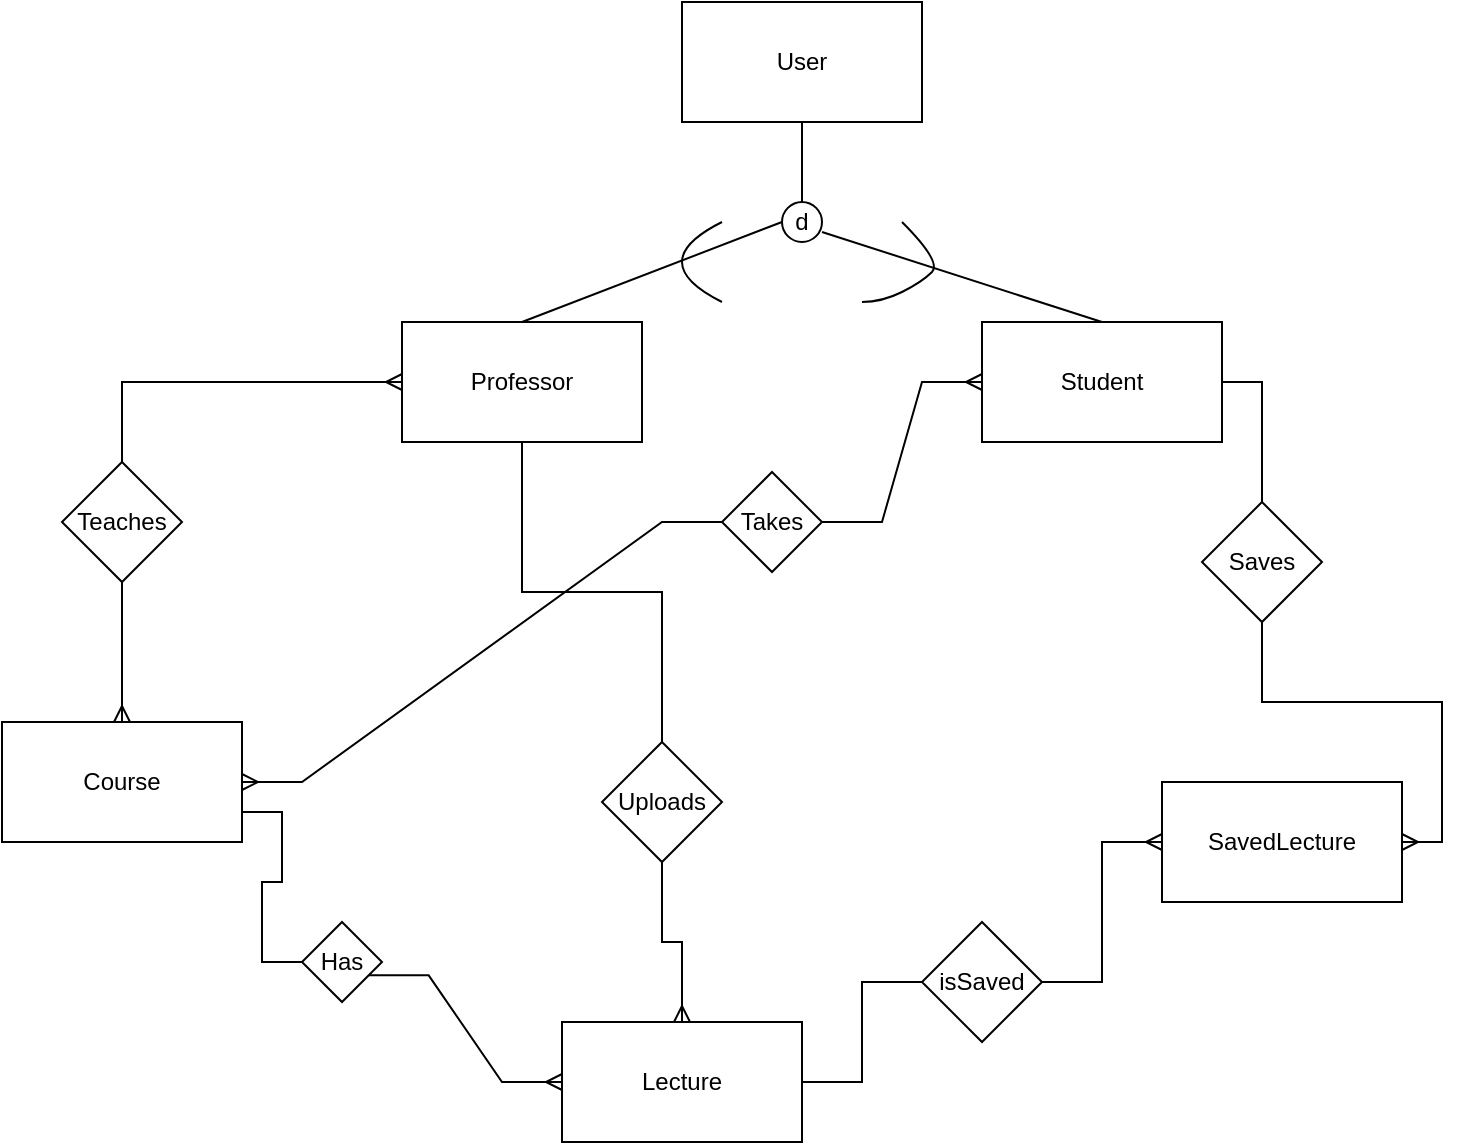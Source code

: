 <mxfile version="16.6.2" type="device"><diagram id="R2lEEEUBdFMjLlhIrx00" name="Page-1"><mxGraphModel dx="1185" dy="665" grid="1" gridSize="10" guides="1" tooltips="1" connect="1" arrows="1" fold="1" page="1" pageScale="1" pageWidth="850" pageHeight="1100" math="0" shadow="0" extFonts="Permanent Marker^https://fonts.googleapis.com/css?family=Permanent+Marker"><root><mxCell id="0"/><mxCell id="1" parent="0"/><mxCell id="PLQL2OonE5ZW-9hZ74QV-7" style="edgeStyle=orthogonalEdgeStyle;rounded=0;orthogonalLoop=1;jettySize=auto;html=1;endArrow=none;endFill=0;" edge="1" parent="1" source="PLQL2OonE5ZW-9hZ74QV-1" target="PLQL2OonE5ZW-9hZ74QV-5"><mxGeometry relative="1" as="geometry"/></mxCell><mxCell id="PLQL2OonE5ZW-9hZ74QV-1" value="User" style="whiteSpace=wrap;html=1;" vertex="1" parent="1"><mxGeometry x="360" y="440" width="120" height="60" as="geometry"/></mxCell><mxCell id="PLQL2OonE5ZW-9hZ74QV-77" style="edgeStyle=orthogonalEdgeStyle;rounded=0;orthogonalLoop=1;jettySize=auto;html=1;exitX=1;exitY=0.5;exitDx=0;exitDy=0;entryX=0.5;entryY=0;entryDx=0;entryDy=0;startArrow=none;startFill=0;endArrow=none;endFill=0;" edge="1" parent="1" source="PLQL2OonE5ZW-9hZ74QV-2" target="PLQL2OonE5ZW-9hZ74QV-63"><mxGeometry relative="1" as="geometry"/></mxCell><mxCell id="PLQL2OonE5ZW-9hZ74QV-2" value="Student" style="whiteSpace=wrap;html=1;" vertex="1" parent="1"><mxGeometry x="510" y="600" width="120" height="60" as="geometry"/></mxCell><mxCell id="PLQL2OonE5ZW-9hZ74QV-50" style="edgeStyle=orthogonalEdgeStyle;rounded=0;orthogonalLoop=1;jettySize=auto;html=1;entryX=0.5;entryY=0;entryDx=0;entryDy=0;endArrow=ERmany;endFill=0;startArrow=none;startFill=0;" edge="1" parent="1" source="PLQL2OonE5ZW-9hZ74QV-52" target="PLQL2OonE5ZW-9hZ74QV-46"><mxGeometry relative="1" as="geometry"/></mxCell><mxCell id="PLQL2OonE5ZW-9hZ74QV-87" style="edgeStyle=orthogonalEdgeStyle;rounded=0;orthogonalLoop=1;jettySize=auto;html=1;startArrow=none;startFill=0;endArrow=ERmany;endFill=0;" edge="1" parent="1" source="PLQL2OonE5ZW-9hZ74QV-88" target="PLQL2OonE5ZW-9hZ74QV-45"><mxGeometry relative="1" as="geometry"/></mxCell><mxCell id="PLQL2OonE5ZW-9hZ74QV-3" value="Professor" style="whiteSpace=wrap;html=1;" vertex="1" parent="1"><mxGeometry x="220" y="600" width="120" height="60" as="geometry"/></mxCell><mxCell id="PLQL2OonE5ZW-9hZ74QV-5" value="d" style="ellipse;whiteSpace=wrap;html=1;aspect=fixed;" vertex="1" parent="1"><mxGeometry x="410" y="540" width="20" height="20" as="geometry"/></mxCell><mxCell id="PLQL2OonE5ZW-9hZ74QV-9" value="" style="endArrow=none;html=1;rounded=0;entryX=0.5;entryY=0;entryDx=0;entryDy=0;" edge="1" parent="1" target="PLQL2OonE5ZW-9hZ74QV-2"><mxGeometry width="50" height="50" relative="1" as="geometry"><mxPoint x="430" y="555" as="sourcePoint"/><mxPoint x="480" y="545" as="targetPoint"/></mxGeometry></mxCell><mxCell id="PLQL2OonE5ZW-9hZ74QV-10" value="" style="endArrow=none;html=1;rounded=0;exitX=0.5;exitY=0;exitDx=0;exitDy=0;" edge="1" parent="1" source="PLQL2OonE5ZW-9hZ74QV-3"><mxGeometry width="50" height="50" relative="1" as="geometry"><mxPoint x="300" y="580" as="sourcePoint"/><mxPoint x="410" y="550" as="targetPoint"/></mxGeometry></mxCell><mxCell id="PLQL2OonE5ZW-9hZ74QV-12" value="" style="curved=1;endArrow=none;html=1;rounded=0;endFill=0;" edge="1" parent="1"><mxGeometry width="50" height="50" relative="1" as="geometry"><mxPoint x="380" y="590" as="sourcePoint"/><mxPoint x="380" y="550" as="targetPoint"/><Array as="points"><mxPoint x="360" y="580"/><mxPoint x="360" y="560"/><mxPoint x="380" y="550"/></Array></mxGeometry></mxCell><mxCell id="PLQL2OonE5ZW-9hZ74QV-15" value="" style="curved=1;endArrow=none;html=1;rounded=0;endFill=0;" edge="1" parent="1"><mxGeometry width="50" height="50" relative="1" as="geometry"><mxPoint x="470" y="550" as="sourcePoint"/><mxPoint x="450" y="590" as="targetPoint"/><Array as="points"><mxPoint x="490" y="570"/><mxPoint x="480" y="580"/><mxPoint x="460" y="590"/><mxPoint x="450" y="590"/></Array></mxGeometry></mxCell><mxCell id="PLQL2OonE5ZW-9hZ74QV-44" value="SavedLecture" style="rounded=0;whiteSpace=wrap;html=1;" vertex="1" parent="1"><mxGeometry x="600" y="830" width="120" height="60" as="geometry"/></mxCell><mxCell id="PLQL2OonE5ZW-9hZ74QV-45" value="Lecture" style="rounded=0;whiteSpace=wrap;html=1;" vertex="1" parent="1"><mxGeometry x="300" y="950" width="120" height="60" as="geometry"/></mxCell><mxCell id="PLQL2OonE5ZW-9hZ74QV-46" value="Course" style="rounded=0;whiteSpace=wrap;html=1;" vertex="1" parent="1"><mxGeometry x="20" y="800" width="120" height="60" as="geometry"/></mxCell><mxCell id="PLQL2OonE5ZW-9hZ74QV-51" value="" style="edgeStyle=entityRelationEdgeStyle;fontSize=12;html=1;endArrow=ERmany;startArrow=none;rounded=0;exitX=1;exitY=0.5;exitDx=0;exitDy=0;entryX=0;entryY=0.5;entryDx=0;entryDy=0;" edge="1" parent="1" source="PLQL2OonE5ZW-9hZ74QV-53" target="PLQL2OonE5ZW-9hZ74QV-2"><mxGeometry width="100" height="100" relative="1" as="geometry"><mxPoint x="370" y="790" as="sourcePoint"/><mxPoint x="470" y="690" as="targetPoint"/></mxGeometry></mxCell><mxCell id="PLQL2OonE5ZW-9hZ74QV-54" value="" style="edgeStyle=entityRelationEdgeStyle;fontSize=12;html=1;endArrow=ERmany;rounded=0;exitX=1;exitY=0.75;exitDx=0;exitDy=0;entryX=0;entryY=0.5;entryDx=0;entryDy=0;startArrow=none;endFill=0;" edge="1" parent="1" source="PLQL2OonE5ZW-9hZ74QV-56" target="PLQL2OonE5ZW-9hZ74QV-45"><mxGeometry width="100" height="100" relative="1" as="geometry"><mxPoint x="100" y="990" as="sourcePoint"/><mxPoint x="200" y="890" as="targetPoint"/></mxGeometry></mxCell><mxCell id="PLQL2OonE5ZW-9hZ74QV-58" value="" style="edgeStyle=entityRelationEdgeStyle;fontSize=12;html=1;endArrow=ERmany;rounded=0;entryX=0;entryY=0.5;entryDx=0;entryDy=0;endFill=0;startArrow=none;" edge="1" parent="1" source="PLQL2OonE5ZW-9hZ74QV-86" target="PLQL2OonE5ZW-9hZ74QV-44"><mxGeometry width="100" height="100" relative="1" as="geometry"><mxPoint x="370" y="790" as="sourcePoint"/><mxPoint x="470" y="690" as="targetPoint"/></mxGeometry></mxCell><mxCell id="PLQL2OonE5ZW-9hZ74QV-53" value="Takes" style="rhombus;whiteSpace=wrap;html=1;rotation=0;" vertex="1" parent="1"><mxGeometry x="380" y="675" width="50" height="50" as="geometry"/></mxCell><mxCell id="PLQL2OonE5ZW-9hZ74QV-61" value="" style="edgeStyle=entityRelationEdgeStyle;fontSize=12;html=1;endArrow=none;startArrow=ERmany;rounded=0;exitX=1;exitY=0.5;exitDx=0;exitDy=0;entryX=0;entryY=0.5;entryDx=0;entryDy=0;" edge="1" parent="1" source="PLQL2OonE5ZW-9hZ74QV-46" target="PLQL2OonE5ZW-9hZ74QV-53"><mxGeometry width="100" height="100" relative="1" as="geometry"><mxPoint x="190" y="790" as="sourcePoint"/><mxPoint x="460" y="630" as="targetPoint"/></mxGeometry></mxCell><mxCell id="PLQL2OonE5ZW-9hZ74QV-52" value="Teaches" style="rhombus;whiteSpace=wrap;html=1;" vertex="1" parent="1"><mxGeometry x="50" y="670" width="60" height="60" as="geometry"/></mxCell><mxCell id="PLQL2OonE5ZW-9hZ74QV-62" value="" style="edgeStyle=orthogonalEdgeStyle;rounded=0;orthogonalLoop=1;jettySize=auto;html=1;entryX=0.5;entryY=0;entryDx=0;entryDy=0;endArrow=none;endFill=0;startArrow=ERmany;startFill=0;" edge="1" parent="1" source="PLQL2OonE5ZW-9hZ74QV-3" target="PLQL2OonE5ZW-9hZ74QV-52"><mxGeometry relative="1" as="geometry"><mxPoint x="240" y="630" as="sourcePoint"/><mxPoint x="130" y="760" as="targetPoint"/></mxGeometry></mxCell><mxCell id="PLQL2OonE5ZW-9hZ74QV-78" style="edgeStyle=orthogonalEdgeStyle;rounded=0;orthogonalLoop=1;jettySize=auto;html=1;exitX=0.5;exitY=1;exitDx=0;exitDy=0;entryX=1;entryY=0.5;entryDx=0;entryDy=0;startArrow=none;startFill=0;endArrow=ERmany;endFill=0;" edge="1" parent="1" source="PLQL2OonE5ZW-9hZ74QV-63" target="PLQL2OonE5ZW-9hZ74QV-44"><mxGeometry relative="1" as="geometry"/></mxCell><mxCell id="PLQL2OonE5ZW-9hZ74QV-63" value="Saves" style="rhombus;whiteSpace=wrap;html=1;" vertex="1" parent="1"><mxGeometry x="620" y="690" width="60" height="60" as="geometry"/></mxCell><mxCell id="PLQL2OonE5ZW-9hZ74QV-79" style="edgeStyle=orthogonalEdgeStyle;rounded=0;orthogonalLoop=1;jettySize=auto;html=1;exitX=0;exitY=0.5;exitDx=0;exitDy=0;entryX=1;entryY=0.75;entryDx=0;entryDy=0;startArrow=none;startFill=0;endArrow=none;endFill=0;" edge="1" parent="1" source="PLQL2OonE5ZW-9hZ74QV-56" target="PLQL2OonE5ZW-9hZ74QV-46"><mxGeometry relative="1" as="geometry"/></mxCell><mxCell id="PLQL2OonE5ZW-9hZ74QV-56" value="Has" style="rhombus;whiteSpace=wrap;html=1;" vertex="1" parent="1"><mxGeometry x="170" y="900" width="40" height="40" as="geometry"/></mxCell><mxCell id="PLQL2OonE5ZW-9hZ74QV-86" value="isSaved" style="rhombus;whiteSpace=wrap;html=1;" vertex="1" parent="1"><mxGeometry x="480" y="900" width="60" height="60" as="geometry"/></mxCell><mxCell id="PLQL2OonE5ZW-9hZ74QV-89" value="" style="edgeStyle=entityRelationEdgeStyle;fontSize=12;html=1;endArrow=none;rounded=0;entryX=0;entryY=0.5;entryDx=0;entryDy=0;endFill=0;" edge="1" parent="1" source="PLQL2OonE5ZW-9hZ74QV-45" target="PLQL2OonE5ZW-9hZ74QV-86"><mxGeometry width="100" height="100" relative="1" as="geometry"><mxPoint x="420" y="980" as="sourcePoint"/><mxPoint x="600" y="860" as="targetPoint"/></mxGeometry></mxCell><mxCell id="PLQL2OonE5ZW-9hZ74QV-88" value="Uploads" style="rhombus;whiteSpace=wrap;html=1;" vertex="1" parent="1"><mxGeometry x="320" y="810" width="60" height="60" as="geometry"/></mxCell><mxCell id="PLQL2OonE5ZW-9hZ74QV-90" value="" style="edgeStyle=orthogonalEdgeStyle;rounded=0;orthogonalLoop=1;jettySize=auto;html=1;startArrow=none;startFill=0;endArrow=none;endFill=0;" edge="1" parent="1" source="PLQL2OonE5ZW-9hZ74QV-3" target="PLQL2OonE5ZW-9hZ74QV-88"><mxGeometry relative="1" as="geometry"><mxPoint x="280" y="660" as="sourcePoint"/><mxPoint x="360" y="950" as="targetPoint"/></mxGeometry></mxCell></root></mxGraphModel></diagram></mxfile>